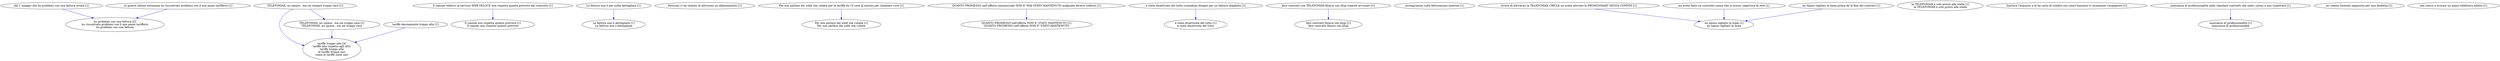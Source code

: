 digraph collapsedGraph {
"ho problemi con una fattura [2]\nho riscontrato problemi con il mio piano tariffario\nho problemi con una fattura""tariffe troppo alte [4]\ntariffe alte rispetto agli altri\ntariffe troppo alte\nle tariffe troppo cari\ncome le tariffe siete cari""Il canone non rispetta quanto previsto [1]\nIl canone non rispetta quanto previsto""Il canone relativo al servizio WEB VELOCE non rispetta quanto previsto dal contratto [1]""La fattura non è dettagliata [1]\nLa fattura non è dettagliata""La fattura non è per nulla dettagliata [1]""Nessuno vi ha chiesto di attivarmi un abbonamento [1]""Per non parlare dei soldi che rubate [1]\nPer non parlare dei soldi che rubate""Per non parlare dei soldi che rubate per la tariffa da 15 cent al minuto per chiamate voce [1]""QUANTO PROMESSO nell'offerta NON E' STATO MANTENUTO [1]\nQUANTO PROMESSO nell'offerta NON E' STATO MANTENUTO""QUANTO PROMESSO nell'offerta commerciale NON E' MAI STATO MANTENUTO malgrado diversi solleciti [1]""TELEFONIAX, mi spiace.. ma sei troppo cara [1]\nTELEFONIAX, mi spiace.. ma sei troppo cara""TELEFONIAX, mi spiace.. ma sei sempre troppo cara [1]""dal 1 maggio che ho problemi con una fattura errata [1]""e stata disattivata del tutto [1]\ne stata disattivata del tutto""e stata disattivata del tutto creandomi disagio per un fattura sbagliata [1]""fare contratti finisce con litigi [1]\nfare contratti finisce con litigi""fare contratti con TELEFONIAX finisce con litigi tramite avvocato [1]""in queste ultime settimane ho riscontrato problemi con il mio piano tariffario [1]""incongruenze sulla fatturazione internet [1]""invece di attivarmi la TELEFONIAX CIRCLE mi avete attivato la PROMOSMART SENZA CONFINI [1]""la TELEFONIAX e solo prezzi alle stelle [1]\nla TELEFONIAX e solo prezzi alle stelle""limitare l'acquisto a ki ha carta di credito con conto bancario è veramente vergognoso [1]""mancanza di professionalità [1]\nmancanza di professionalità""mancanza di professionalità nello stipulare contratti che siete i primi a non rispettare [1]""mi avete fatto un contratto senza che io avessi copertura di rete [1]""mi hanno tagliato la linea [1]\nmi hanno tagliato la linea""mi hanno tagliato la linea prima de la fine del contrato [1]""mi stanno facendo impazzire per una disdetta [1]""non riesco a trovare un piano telefonico adatto [1]""tariffe decisamente troppo alte [1]""dal 1 maggio che ho problemi con una fattura errata [1]" -> "ho problemi con una fattura [2]\nho riscontrato problemi con il mio piano tariffario\nho problemi con una fattura" [color=blue]
"invece di attivarmi la TELEFONIAX CIRCLE mi avete attivato la PROMOSMART SENZA CONFINI [1]" -> "mi hanno tagliato la linea [1]\nmi hanno tagliato la linea" [color=blue]
"TELEFONIAX, mi spiace.. ma sei troppo cara [1]\nTELEFONIAX, mi spiace.. ma sei troppo cara" -> "tariffe troppo alte [4]\ntariffe alte rispetto agli altri\ntariffe troppo alte\nle tariffe troppo cari\ncome le tariffe siete cari" [color=blue]
"tariffe decisamente troppo alte [1]" -> "tariffe troppo alte [4]\ntariffe alte rispetto agli altri\ntariffe troppo alte\nle tariffe troppo cari\ncome le tariffe siete cari" [color=blue]
"mi avete fatto un contratto senza che io avessi copertura di rete [1]" -> "mi hanno tagliato la linea [1]\nmi hanno tagliato la linea" [color=blue]
"in queste ultime settimane ho riscontrato problemi con il mio piano tariffario [1]" -> "ho problemi con una fattura [2]\nho riscontrato problemi con il mio piano tariffario\nho problemi con una fattura" [color=blue]
"TELEFONIAX, mi spiace.. ma sei sempre troppo cara [1]" -> "tariffe troppo alte [4]\ntariffe alte rispetto agli altri\ntariffe troppo alte\nle tariffe troppo cari\ncome le tariffe siete cari" [color=blue]
"Il canone relativo al servizio WEB VELOCE non rispetta quanto previsto dal contratto [1]" -> "Il canone non rispetta quanto previsto [1]\nIl canone non rispetta quanto previsto" [color=blue]
"La fattura non è per nulla dettagliata [1]" -> "La fattura non è dettagliata [1]\nLa fattura non è dettagliata" [color=blue]
"Per non parlare dei soldi che rubate per la tariffa da 15 cent al minuto per chiamate voce [1]" -> "Per non parlare dei soldi che rubate [1]\nPer non parlare dei soldi che rubate" [color=blue]
"QUANTO PROMESSO nell'offerta commerciale NON E' MAI STATO MANTENUTO malgrado diversi solleciti [1]" -> "QUANTO PROMESSO nell'offerta NON E' STATO MANTENUTO [1]\nQUANTO PROMESSO nell'offerta NON E' STATO MANTENUTO" [color=blue]
"TELEFONIAX, mi spiace.. ma sei sempre troppo cara [1]" -> "TELEFONIAX, mi spiace.. ma sei troppo cara [1]\nTELEFONIAX, mi spiace.. ma sei troppo cara" [color=blue]
"e stata disattivata del tutto creandomi disagio per un fattura sbagliata [1]" -> "e stata disattivata del tutto [1]\ne stata disattivata del tutto" [color=blue]
"fare contratti con TELEFONIAX finisce con litigi tramite avvocato [1]" -> "fare contratti finisce con litigi [1]\nfare contratti finisce con litigi" [color=blue]
"mancanza di professionalità nello stipulare contratti che siete i primi a non rispettare [1]" -> "mancanza di professionalità [1]\nmancanza di professionalità" [color=blue]
"mi hanno tagliato la linea prima de la fine del contrato [1]" -> "mi hanno tagliato la linea [1]\nmi hanno tagliato la linea" [color=blue]
}